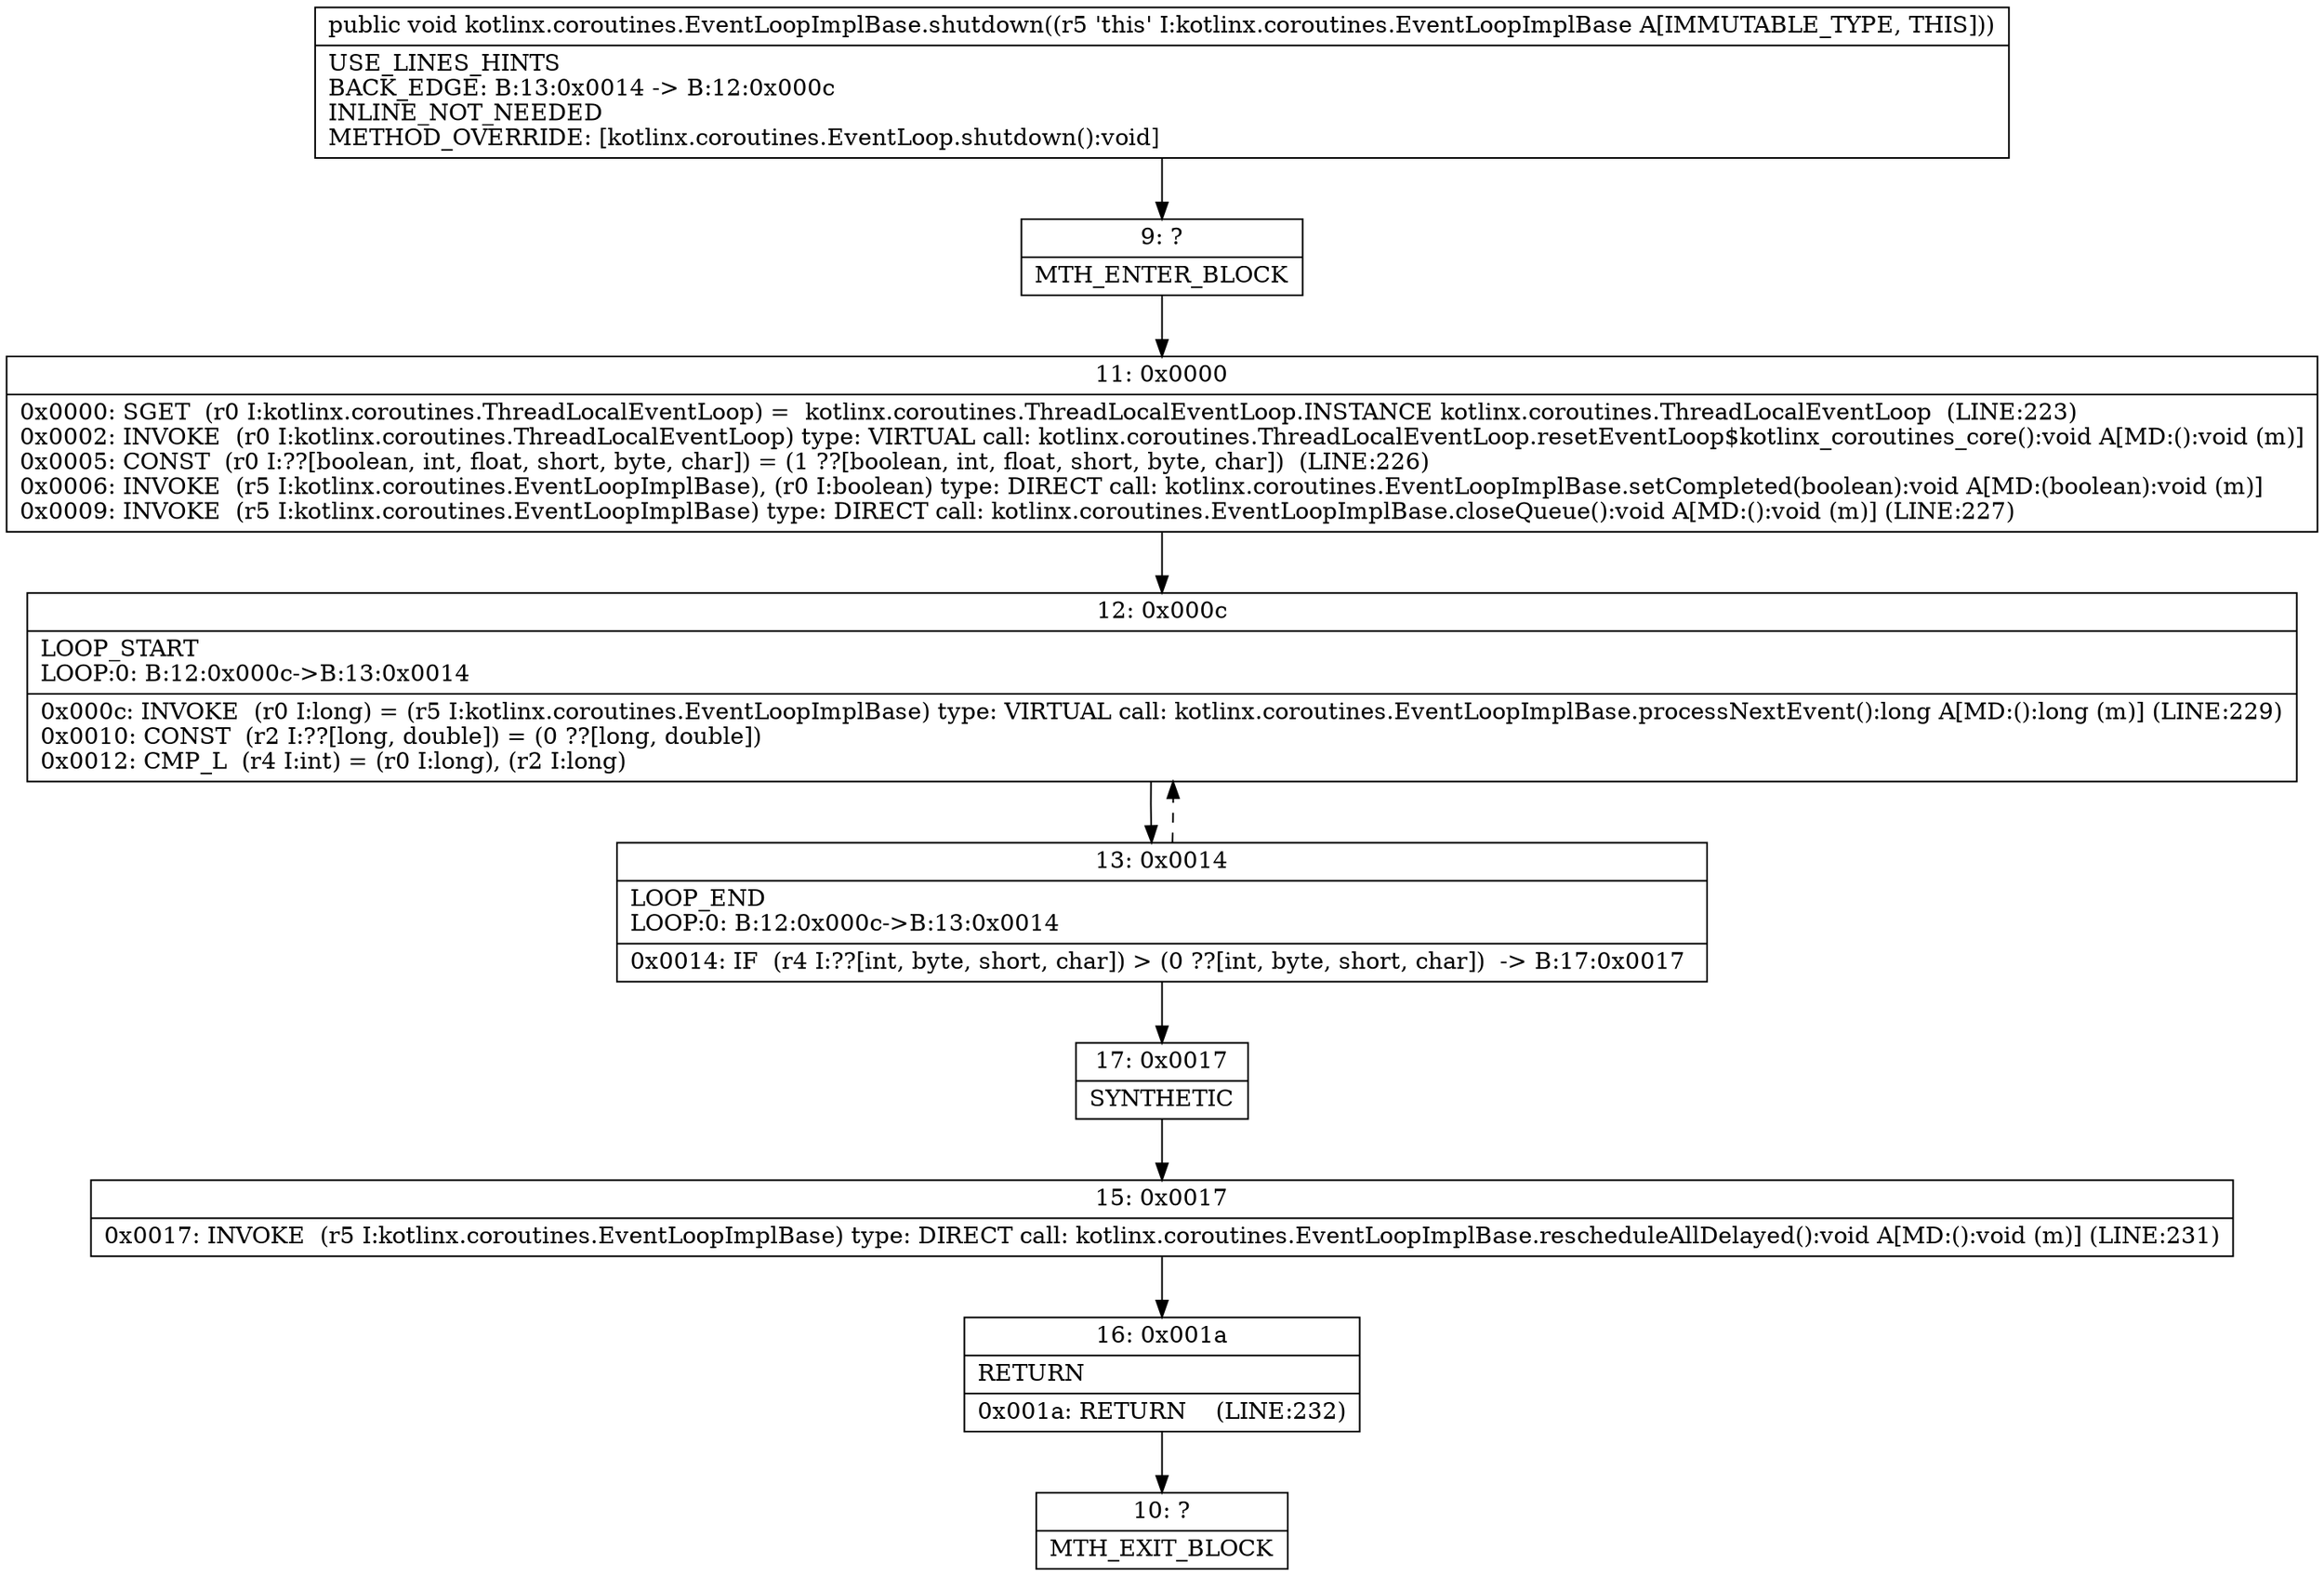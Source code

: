 digraph "CFG forkotlinx.coroutines.EventLoopImplBase.shutdown()V" {
Node_9 [shape=record,label="{9\:\ ?|MTH_ENTER_BLOCK\l}"];
Node_11 [shape=record,label="{11\:\ 0x0000|0x0000: SGET  (r0 I:kotlinx.coroutines.ThreadLocalEventLoop) =  kotlinx.coroutines.ThreadLocalEventLoop.INSTANCE kotlinx.coroutines.ThreadLocalEventLoop  (LINE:223)\l0x0002: INVOKE  (r0 I:kotlinx.coroutines.ThreadLocalEventLoop) type: VIRTUAL call: kotlinx.coroutines.ThreadLocalEventLoop.resetEventLoop$kotlinx_coroutines_core():void A[MD:():void (m)]\l0x0005: CONST  (r0 I:??[boolean, int, float, short, byte, char]) = (1 ??[boolean, int, float, short, byte, char])  (LINE:226)\l0x0006: INVOKE  (r5 I:kotlinx.coroutines.EventLoopImplBase), (r0 I:boolean) type: DIRECT call: kotlinx.coroutines.EventLoopImplBase.setCompleted(boolean):void A[MD:(boolean):void (m)]\l0x0009: INVOKE  (r5 I:kotlinx.coroutines.EventLoopImplBase) type: DIRECT call: kotlinx.coroutines.EventLoopImplBase.closeQueue():void A[MD:():void (m)] (LINE:227)\l}"];
Node_12 [shape=record,label="{12\:\ 0x000c|LOOP_START\lLOOP:0: B:12:0x000c\-\>B:13:0x0014\l|0x000c: INVOKE  (r0 I:long) = (r5 I:kotlinx.coroutines.EventLoopImplBase) type: VIRTUAL call: kotlinx.coroutines.EventLoopImplBase.processNextEvent():long A[MD:():long (m)] (LINE:229)\l0x0010: CONST  (r2 I:??[long, double]) = (0 ??[long, double]) \l0x0012: CMP_L  (r4 I:int) = (r0 I:long), (r2 I:long) \l}"];
Node_13 [shape=record,label="{13\:\ 0x0014|LOOP_END\lLOOP:0: B:12:0x000c\-\>B:13:0x0014\l|0x0014: IF  (r4 I:??[int, byte, short, char]) \> (0 ??[int, byte, short, char])  \-\> B:17:0x0017 \l}"];
Node_17 [shape=record,label="{17\:\ 0x0017|SYNTHETIC\l}"];
Node_15 [shape=record,label="{15\:\ 0x0017|0x0017: INVOKE  (r5 I:kotlinx.coroutines.EventLoopImplBase) type: DIRECT call: kotlinx.coroutines.EventLoopImplBase.rescheduleAllDelayed():void A[MD:():void (m)] (LINE:231)\l}"];
Node_16 [shape=record,label="{16\:\ 0x001a|RETURN\l|0x001a: RETURN    (LINE:232)\l}"];
Node_10 [shape=record,label="{10\:\ ?|MTH_EXIT_BLOCK\l}"];
MethodNode[shape=record,label="{public void kotlinx.coroutines.EventLoopImplBase.shutdown((r5 'this' I:kotlinx.coroutines.EventLoopImplBase A[IMMUTABLE_TYPE, THIS]))  | USE_LINES_HINTS\lBACK_EDGE: B:13:0x0014 \-\> B:12:0x000c\lINLINE_NOT_NEEDED\lMETHOD_OVERRIDE: [kotlinx.coroutines.EventLoop.shutdown():void]\l}"];
MethodNode -> Node_9;Node_9 -> Node_11;
Node_11 -> Node_12;
Node_12 -> Node_13;
Node_13 -> Node_12[style=dashed];
Node_13 -> Node_17;
Node_17 -> Node_15;
Node_15 -> Node_16;
Node_16 -> Node_10;
}

